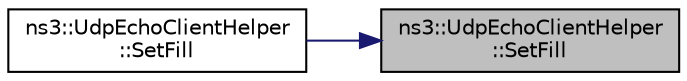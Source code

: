 digraph "ns3::UdpEchoClientHelper::SetFill"
{
 // LATEX_PDF_SIZE
  edge [fontname="Helvetica",fontsize="10",labelfontname="Helvetica",labelfontsize="10"];
  node [fontname="Helvetica",fontsize="10",shape=record];
  rankdir="RL";
  Node1 [label="ns3::UdpEchoClientHelper\l::SetFill",height=0.2,width=0.4,color="black", fillcolor="grey75", style="filled", fontcolor="black",tooltip="Given a pointer to a UdpEchoClient application, set the data fill of the packet (what is sent as data..."];
  Node1 -> Node2 [dir="back",color="midnightblue",fontsize="10",style="solid",fontname="Helvetica"];
  Node2 [label="ns3::UdpEchoClientHelper\l::SetFill",height=0.2,width=0.4,color="black", fillcolor="white", style="filled",URL="$classns3_1_1_udp_echo_client_helper.html#a840e5ed803c5b7fea55f180c7b3c224c",tooltip="Given a pointer to a UdpEchoClient application, set the data fill of the packet (what is sent as data..."];
}
